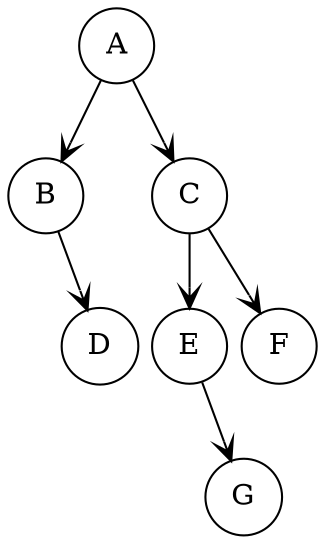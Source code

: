 digraph G {
    graph [nodesep=0.1]
    node [shape=circle]
    edge [arrowhead=vee]
    A -> B
    A -> C
    B [group=B]
    _B [group=B, label="", width=0, style=invis]
    B -> _B [style=invis] 
    B -> D
    C -> E
    C -> F
    E [group=E]
    _E [group=E, label="", width=0, style=invis]
    E -> _E [style=invis] 
    E -> G
}

